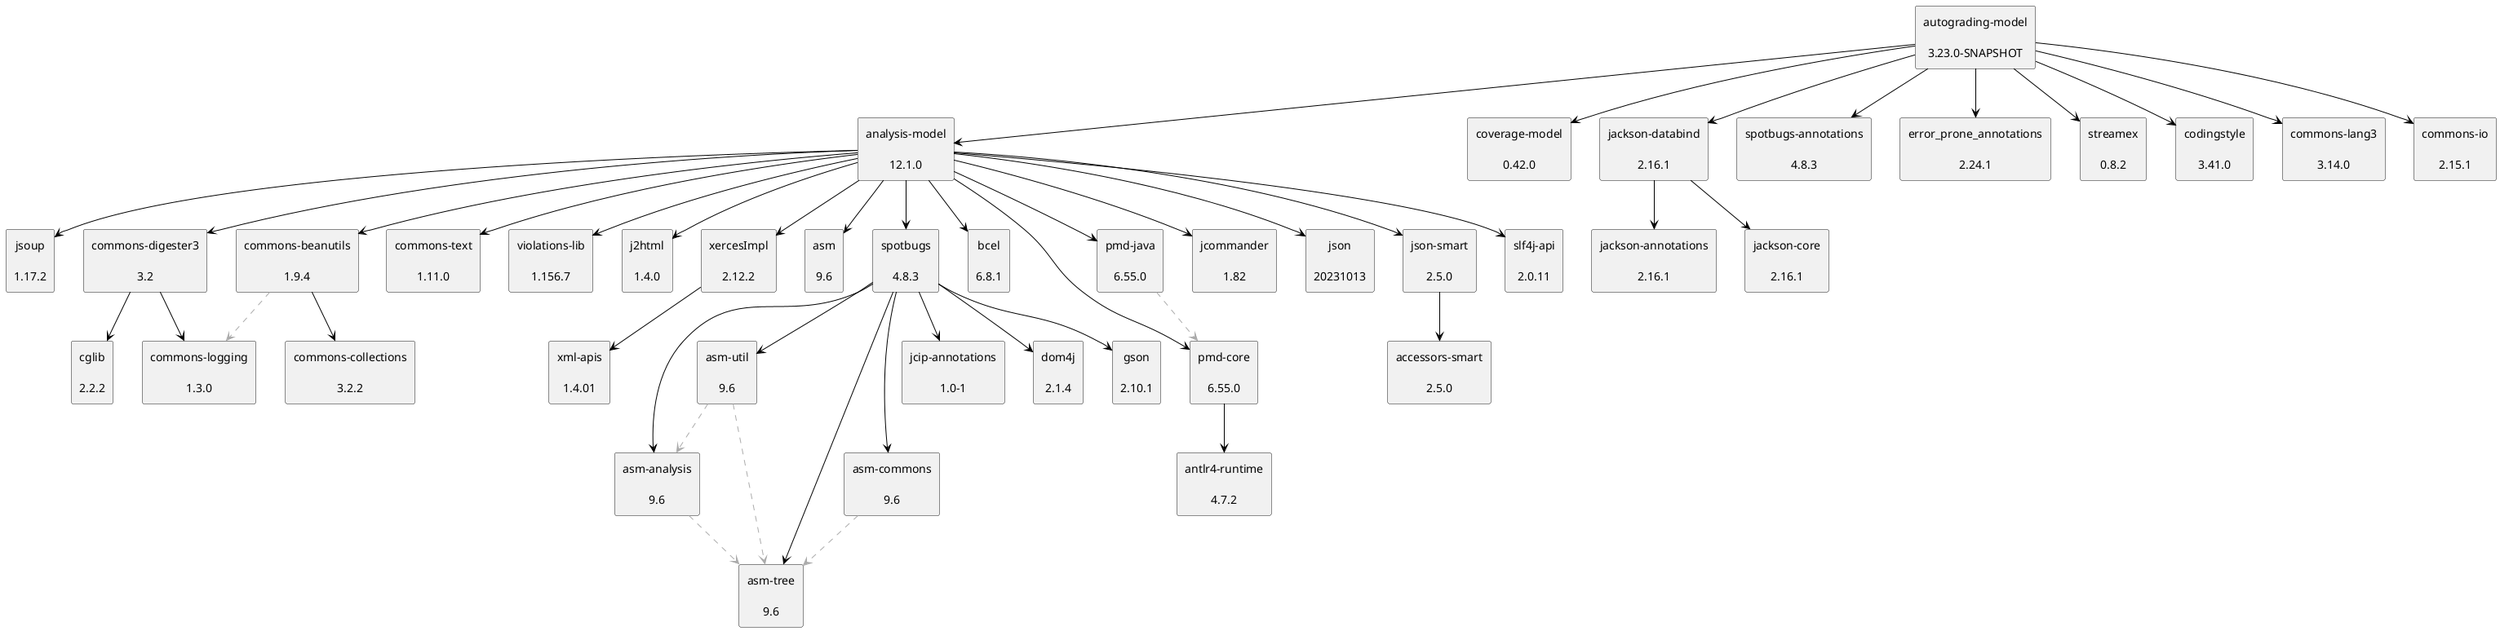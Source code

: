 @startuml
skinparam defaultTextAlignment center
skinparam rectangle {
  BackgroundColor<<optional>> beige
  BackgroundColor<<test>> lightGreen
  BackgroundColor<<runtime>> lightBlue
  BackgroundColor<<provided>> lightGray
}
rectangle "analysis-model\n\n12.1.0" as edu_hm_hafner_analysis_model_jar
rectangle "jsoup\n\n1.17.2" as org_jsoup_jsoup_jar
rectangle "commons-digester3\n\n3.2" as org_apache_commons_commons_digester3_jar
rectangle "cglib\n\n2.2.2" as cglib_cglib_jar
rectangle "commons-logging\n\n1.3.0" as commons_logging_commons_logging_jar
rectangle "commons-beanutils\n\n1.9.4" as commons_beanutils_commons_beanutils_jar
rectangle "commons-collections\n\n3.2.2" as commons_collections_commons_collections_jar
rectangle "commons-text\n\n1.11.0" as org_apache_commons_commons_text_jar
rectangle "violations-lib\n\n1.156.7" as se_bjurr_violations_violations_lib_jar
rectangle "j2html\n\n1.4.0" as com_j2html_j2html_jar
rectangle "xercesImpl\n\n2.12.2" as xerces_xercesImpl_jar
rectangle "xml-apis\n\n1.4.01" as xml_apis_xml_apis_jar
rectangle "asm\n\n9.6" as org_ow2_asm_asm_jar
rectangle "asm-analysis\n\n9.6" as org_ow2_asm_asm_analysis_jar
rectangle "asm-tree\n\n9.6" as org_ow2_asm_asm_tree_jar
rectangle "spotbugs\n\n4.8.3" as com_github_spotbugs_spotbugs_jar
rectangle "asm-commons\n\n9.6" as org_ow2_asm_asm_commons_jar
rectangle "asm-util\n\n9.6" as org_ow2_asm_asm_util_jar
rectangle "jcip-annotations\n\n1.0-1" as com_github_stephenc_jcip_jcip_annotations_jar
rectangle "dom4j\n\n2.1.4" as org_dom4j_dom4j_jar
rectangle "gson\n\n2.10.1" as com_google_code_gson_gson_jar
rectangle "bcel\n\n6.8.1" as org_apache_bcel_bcel_jar
rectangle "pmd-core\n\n6.55.0" as net_sourceforge_pmd_pmd_core_jar
rectangle "antlr4-runtime\n\n4.7.2" as org_antlr_antlr4_runtime_jar
rectangle "jcommander\n\n1.82" as com_beust_jcommander_jar
rectangle "pmd-java\n\n6.55.0" as net_sourceforge_pmd_pmd_java_jar
rectangle "json\n\n20231013" as org_json_json_jar
rectangle "json-smart\n\n2.5.0" as net_minidev_json_smart_jar
rectangle "accessors-smart\n\n2.5.0" as net_minidev_accessors_smart_jar
rectangle "slf4j-api\n\n2.0.11" as org_slf4j_slf4j_api_jar
rectangle "autograding-model\n\n3.23.0-SNAPSHOT" as edu_hm_hafner_autograding_model_jar
rectangle "coverage-model\n\n0.42.0" as edu_hm_hafner_coverage_model_jar
rectangle "jackson-databind\n\n2.16.1" as com_fasterxml_jackson_core_jackson_databind_jar
rectangle "jackson-annotations\n\n2.16.1" as com_fasterxml_jackson_core_jackson_annotations_jar
rectangle "jackson-core\n\n2.16.1" as com_fasterxml_jackson_core_jackson_core_jar
rectangle "spotbugs-annotations\n\n4.8.3" as com_github_spotbugs_spotbugs_annotations_jar
rectangle "error_prone_annotations\n\n2.24.1" as com_google_errorprone_error_prone_annotations_jar
rectangle "streamex\n\n0.8.2" as one_util_streamex_jar
rectangle "codingstyle\n\n3.41.0" as edu_hm_hafner_codingstyle_jar
rectangle "commons-lang3\n\n3.14.0" as org_apache_commons_commons_lang3_jar
rectangle "commons-io\n\n2.15.1" as commons_io_commons_io_jar
edu_hm_hafner_analysis_model_jar -[#000000]-> org_jsoup_jsoup_jar
org_apache_commons_commons_digester3_jar -[#000000]-> cglib_cglib_jar
org_apache_commons_commons_digester3_jar -[#000000]-> commons_logging_commons_logging_jar
edu_hm_hafner_analysis_model_jar -[#000000]-> org_apache_commons_commons_digester3_jar
commons_beanutils_commons_beanutils_jar .[#ABABAB].> commons_logging_commons_logging_jar
commons_beanutils_commons_beanutils_jar -[#000000]-> commons_collections_commons_collections_jar
edu_hm_hafner_analysis_model_jar -[#000000]-> commons_beanutils_commons_beanutils_jar
edu_hm_hafner_analysis_model_jar -[#000000]-> org_apache_commons_commons_text_jar
edu_hm_hafner_analysis_model_jar -[#000000]-> se_bjurr_violations_violations_lib_jar
edu_hm_hafner_analysis_model_jar -[#000000]-> com_j2html_j2html_jar
xerces_xercesImpl_jar -[#000000]-> xml_apis_xml_apis_jar
edu_hm_hafner_analysis_model_jar -[#000000]-> xerces_xercesImpl_jar
edu_hm_hafner_analysis_model_jar -[#000000]-> org_ow2_asm_asm_jar
org_ow2_asm_asm_analysis_jar .[#ABABAB].> org_ow2_asm_asm_tree_jar
com_github_spotbugs_spotbugs_jar -[#000000]-> org_ow2_asm_asm_analysis_jar
org_ow2_asm_asm_commons_jar .[#ABABAB].> org_ow2_asm_asm_tree_jar
com_github_spotbugs_spotbugs_jar -[#000000]-> org_ow2_asm_asm_commons_jar
com_github_spotbugs_spotbugs_jar -[#000000]-> org_ow2_asm_asm_tree_jar
org_ow2_asm_asm_util_jar .[#ABABAB].> org_ow2_asm_asm_tree_jar
org_ow2_asm_asm_util_jar .[#ABABAB].> org_ow2_asm_asm_analysis_jar
com_github_spotbugs_spotbugs_jar -[#000000]-> org_ow2_asm_asm_util_jar
com_github_spotbugs_spotbugs_jar -[#000000]-> com_github_stephenc_jcip_jcip_annotations_jar
com_github_spotbugs_spotbugs_jar -[#000000]-> org_dom4j_dom4j_jar
com_github_spotbugs_spotbugs_jar -[#000000]-> com_google_code_gson_gson_jar
edu_hm_hafner_analysis_model_jar -[#000000]-> com_github_spotbugs_spotbugs_jar
edu_hm_hafner_analysis_model_jar -[#000000]-> org_apache_bcel_bcel_jar
net_sourceforge_pmd_pmd_core_jar -[#000000]-> org_antlr_antlr4_runtime_jar
edu_hm_hafner_analysis_model_jar -[#000000]-> net_sourceforge_pmd_pmd_core_jar
edu_hm_hafner_analysis_model_jar -[#000000]-> com_beust_jcommander_jar
net_sourceforge_pmd_pmd_java_jar .[#ABABAB].> net_sourceforge_pmd_pmd_core_jar
edu_hm_hafner_analysis_model_jar -[#000000]-> net_sourceforge_pmd_pmd_java_jar
edu_hm_hafner_analysis_model_jar -[#000000]-> org_json_json_jar
net_minidev_json_smart_jar -[#000000]-> net_minidev_accessors_smart_jar
edu_hm_hafner_analysis_model_jar -[#000000]-> net_minidev_json_smart_jar
edu_hm_hafner_analysis_model_jar -[#000000]-> org_slf4j_slf4j_api_jar
edu_hm_hafner_autograding_model_jar -[#000000]-> edu_hm_hafner_analysis_model_jar
edu_hm_hafner_autograding_model_jar -[#000000]-> edu_hm_hafner_coverage_model_jar
com_fasterxml_jackson_core_jackson_databind_jar -[#000000]-> com_fasterxml_jackson_core_jackson_annotations_jar
com_fasterxml_jackson_core_jackson_databind_jar -[#000000]-> com_fasterxml_jackson_core_jackson_core_jar
edu_hm_hafner_autograding_model_jar -[#000000]-> com_fasterxml_jackson_core_jackson_databind_jar
edu_hm_hafner_autograding_model_jar -[#000000]-> com_github_spotbugs_spotbugs_annotations_jar
edu_hm_hafner_autograding_model_jar -[#000000]-> com_google_errorprone_error_prone_annotations_jar
edu_hm_hafner_autograding_model_jar -[#000000]-> one_util_streamex_jar
edu_hm_hafner_autograding_model_jar -[#000000]-> edu_hm_hafner_codingstyle_jar
edu_hm_hafner_autograding_model_jar -[#000000]-> org_apache_commons_commons_lang3_jar
edu_hm_hafner_autograding_model_jar -[#000000]-> commons_io_commons_io_jar
@enduml